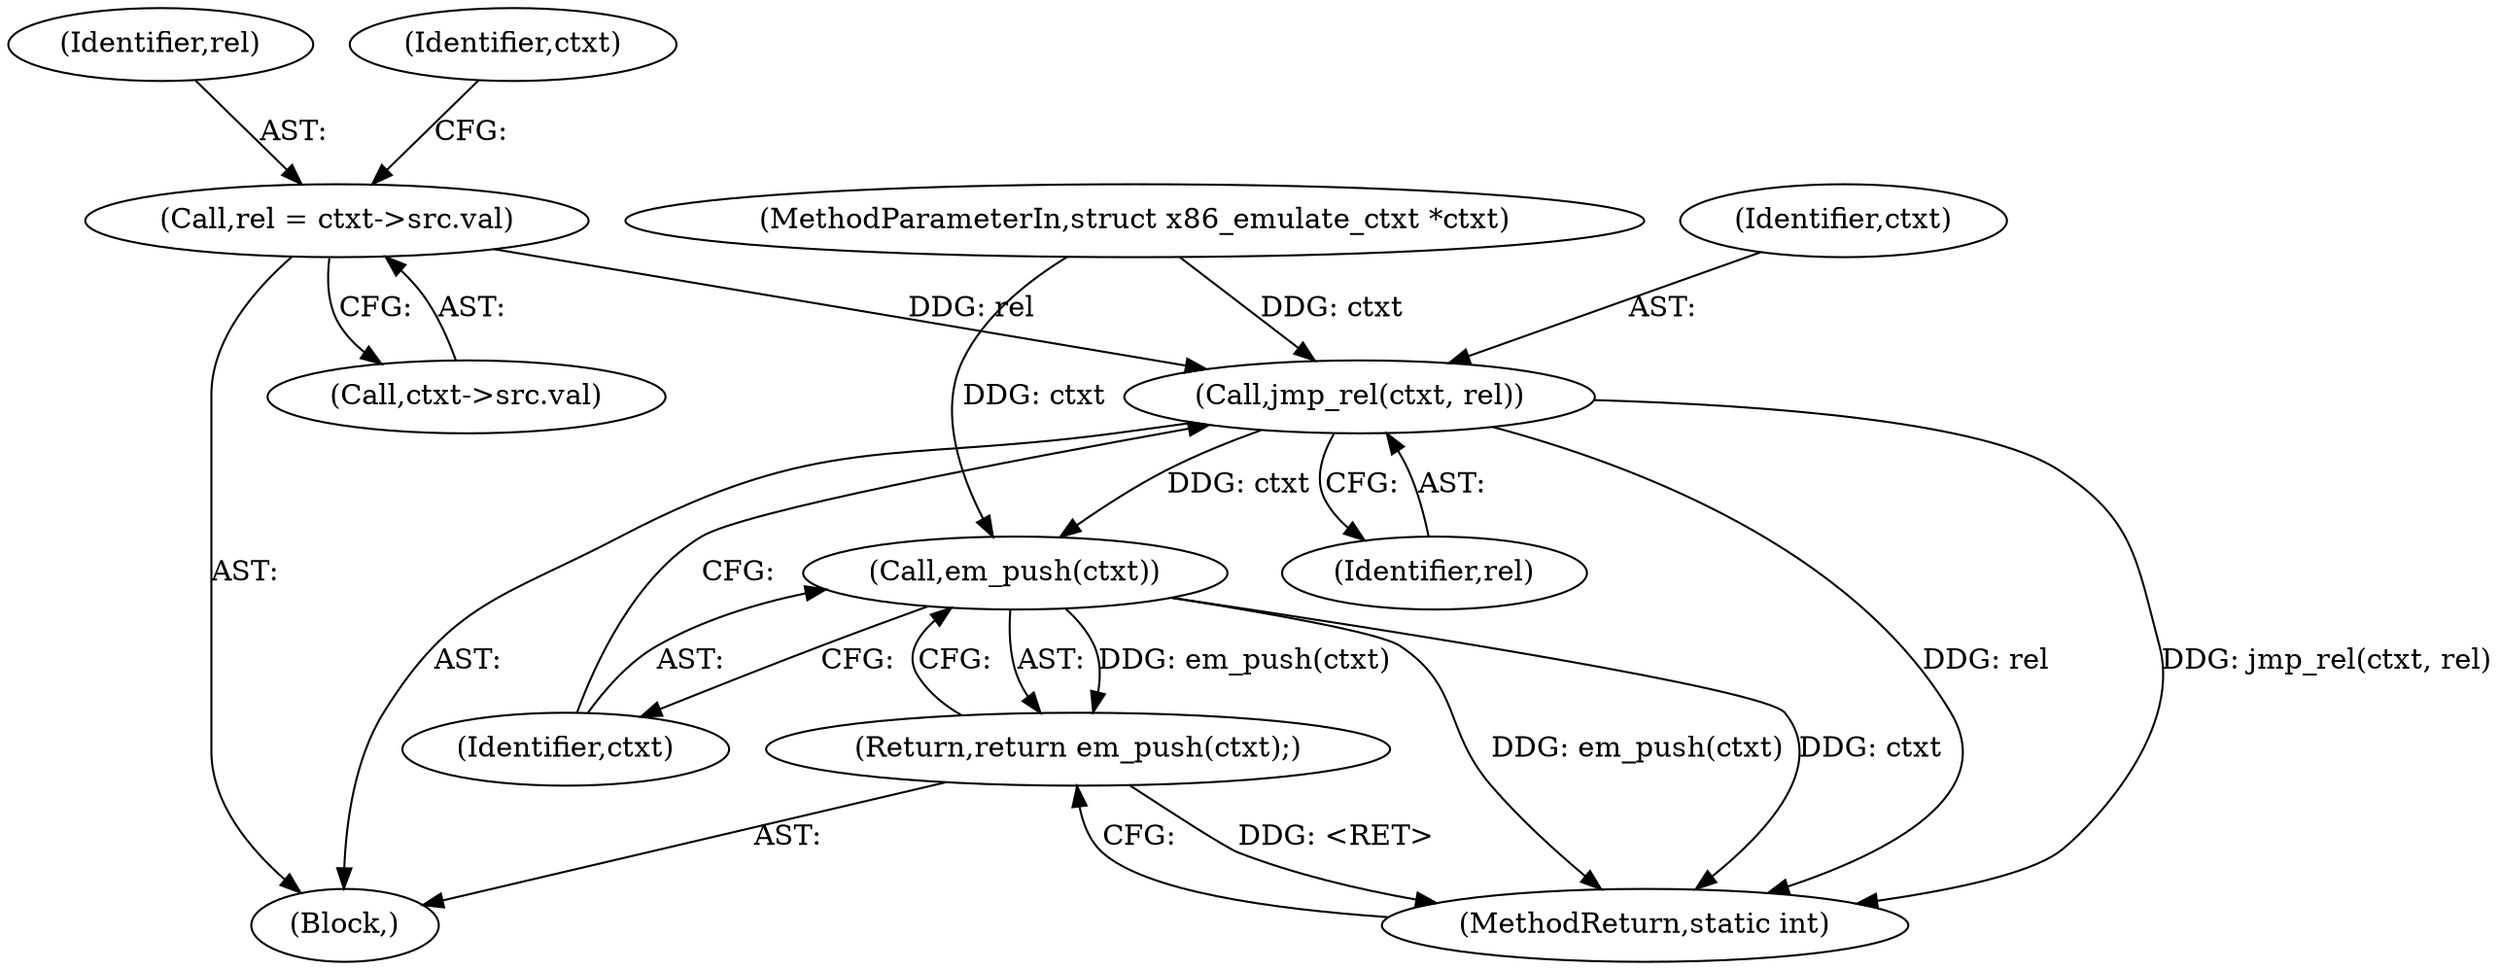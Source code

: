 digraph "0_linux_234f3ce485d54017f15cf5e0699cff4100121601_0@pointer" {
"1000104" [label="(Call,rel = ctxt->src.val)"];
"1000122" [label="(Call,jmp_rel(ctxt, rel))"];
"1000126" [label="(Call,em_push(ctxt))"];
"1000125" [label="(Return,return em_push(ctxt);)"];
"1000127" [label="(Identifier,ctxt)"];
"1000104" [label="(Call,rel = ctxt->src.val)"];
"1000101" [label="(MethodParameterIn,struct x86_emulate_ctxt *ctxt)"];
"1000123" [label="(Identifier,ctxt)"];
"1000122" [label="(Call,jmp_rel(ctxt, rel))"];
"1000105" [label="(Identifier,rel)"];
"1000102" [label="(Block,)"];
"1000114" [label="(Identifier,ctxt)"];
"1000106" [label="(Call,ctxt->src.val)"];
"1000125" [label="(Return,return em_push(ctxt);)"];
"1000126" [label="(Call,em_push(ctxt))"];
"1000124" [label="(Identifier,rel)"];
"1000128" [label="(MethodReturn,static int)"];
"1000104" -> "1000102"  [label="AST: "];
"1000104" -> "1000106"  [label="CFG: "];
"1000105" -> "1000104"  [label="AST: "];
"1000106" -> "1000104"  [label="AST: "];
"1000114" -> "1000104"  [label="CFG: "];
"1000104" -> "1000122"  [label="DDG: rel"];
"1000122" -> "1000102"  [label="AST: "];
"1000122" -> "1000124"  [label="CFG: "];
"1000123" -> "1000122"  [label="AST: "];
"1000124" -> "1000122"  [label="AST: "];
"1000127" -> "1000122"  [label="CFG: "];
"1000122" -> "1000128"  [label="DDG: jmp_rel(ctxt, rel)"];
"1000122" -> "1000128"  [label="DDG: rel"];
"1000101" -> "1000122"  [label="DDG: ctxt"];
"1000122" -> "1000126"  [label="DDG: ctxt"];
"1000126" -> "1000125"  [label="AST: "];
"1000126" -> "1000127"  [label="CFG: "];
"1000127" -> "1000126"  [label="AST: "];
"1000125" -> "1000126"  [label="CFG: "];
"1000126" -> "1000128"  [label="DDG: em_push(ctxt)"];
"1000126" -> "1000128"  [label="DDG: ctxt"];
"1000126" -> "1000125"  [label="DDG: em_push(ctxt)"];
"1000101" -> "1000126"  [label="DDG: ctxt"];
"1000125" -> "1000102"  [label="AST: "];
"1000128" -> "1000125"  [label="CFG: "];
"1000125" -> "1000128"  [label="DDG: <RET>"];
}
